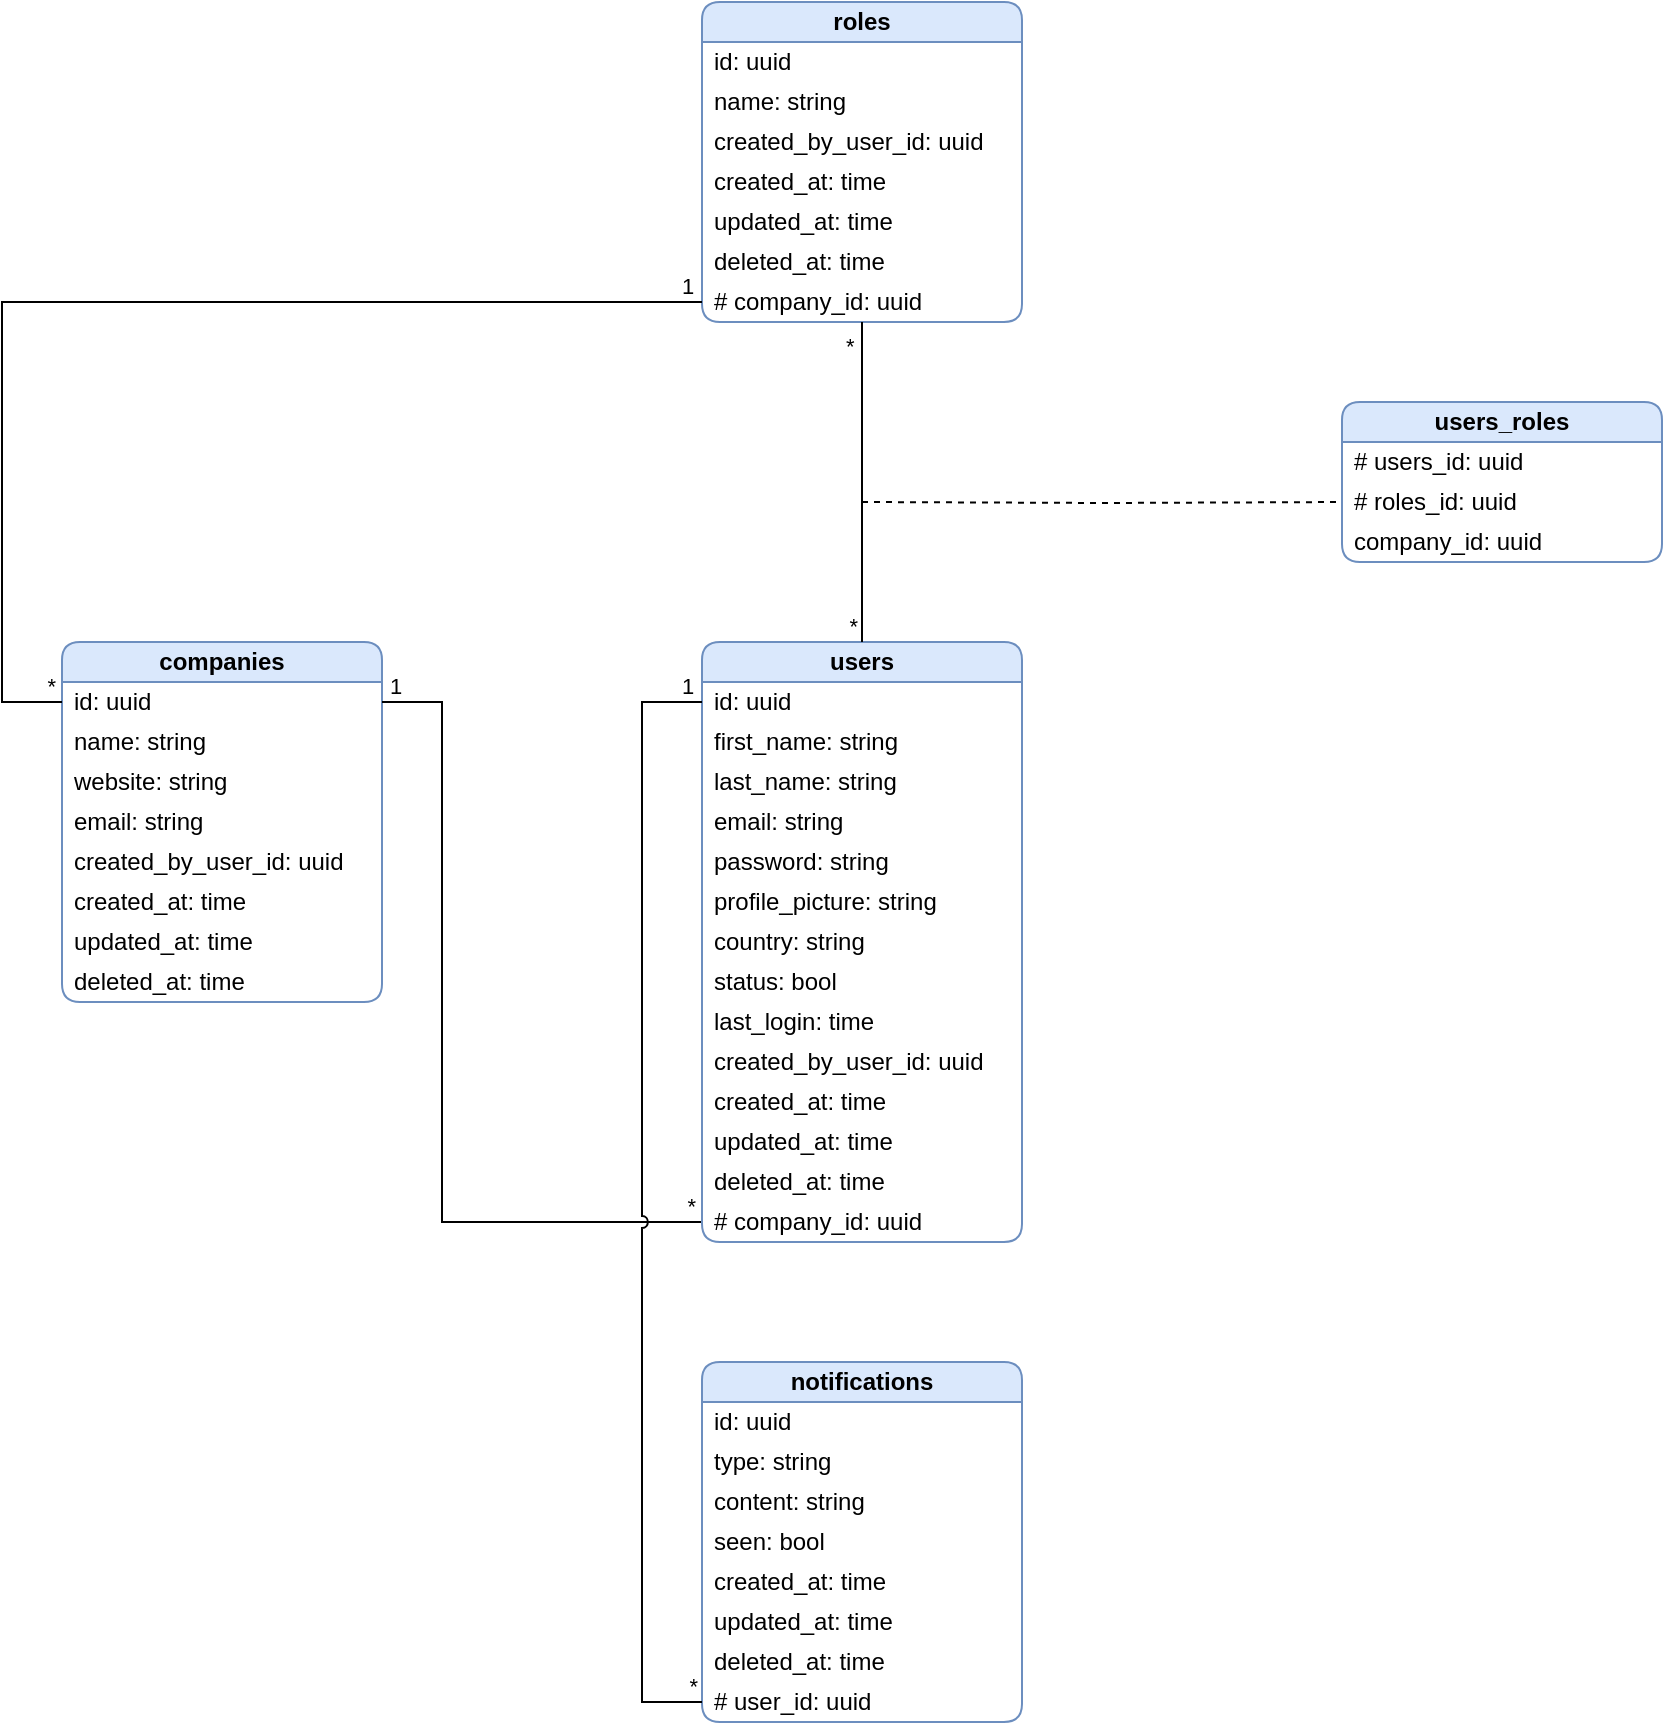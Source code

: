 <mxfile version="23.1.2" type="device">
  <diagram name="Page-1" id="X1ZO4iQBG_wNgyAGkJnJ">
    <mxGraphModel dx="1912" dy="1040" grid="1" gridSize="10" guides="1" tooltips="1" connect="1" arrows="1" fold="1" page="1" pageScale="1" pageWidth="850" pageHeight="1100" math="0" shadow="0">
      <root>
        <mxCell id="0" />
        <mxCell id="1" parent="0" />
        <mxCell id="E6VJmKw-fboT0CFN9NS0-1" value="&lt;b&gt;companies&lt;/b&gt;" style="swimlane;fontStyle=0;align=center;verticalAlign=middle;childLayout=stackLayout;horizontal=1;startSize=20;horizontalStack=0;resizeParent=1;resizeParentMax=0;resizeLast=0;collapsible=0;marginBottom=0;html=1;whiteSpace=wrap;rounded=1;fillColor=#dae8fc;strokeColor=#6c8ebf;" vertex="1" parent="1">
          <mxGeometry x="40" y="440" width="160" height="180" as="geometry" />
        </mxCell>
        <mxCell id="E6VJmKw-fboT0CFN9NS0-2" value="id: uuid" style="text;html=1;strokeColor=none;fillColor=none;align=left;verticalAlign=middle;spacingLeft=4;spacingRight=4;overflow=hidden;rotatable=0;points=[[0,0.5],[1,0.5]];portConstraint=eastwest;whiteSpace=wrap;" vertex="1" parent="E6VJmKw-fboT0CFN9NS0-1">
          <mxGeometry y="20" width="160" height="20" as="geometry" />
        </mxCell>
        <mxCell id="E6VJmKw-fboT0CFN9NS0-6" value="name: string" style="text;html=1;strokeColor=none;fillColor=none;align=left;verticalAlign=middle;spacingLeft=4;spacingRight=4;overflow=hidden;rotatable=0;points=[[0,0.5],[1,0.5]];portConstraint=eastwest;whiteSpace=wrap;" vertex="1" parent="E6VJmKw-fboT0CFN9NS0-1">
          <mxGeometry y="40" width="160" height="20" as="geometry" />
        </mxCell>
        <mxCell id="E6VJmKw-fboT0CFN9NS0-7" value="website: string" style="text;html=1;strokeColor=none;fillColor=none;align=left;verticalAlign=middle;spacingLeft=4;spacingRight=4;overflow=hidden;rotatable=0;points=[[0,0.5],[1,0.5]];portConstraint=eastwest;whiteSpace=wrap;" vertex="1" parent="E6VJmKw-fboT0CFN9NS0-1">
          <mxGeometry y="60" width="160" height="20" as="geometry" />
        </mxCell>
        <mxCell id="E6VJmKw-fboT0CFN9NS0-8" value="email: string" style="text;html=1;strokeColor=none;fillColor=none;align=left;verticalAlign=middle;spacingLeft=4;spacingRight=4;overflow=hidden;rotatable=0;points=[[0,0.5],[1,0.5]];portConstraint=eastwest;whiteSpace=wrap;" vertex="1" parent="E6VJmKw-fboT0CFN9NS0-1">
          <mxGeometry y="80" width="160" height="20" as="geometry" />
        </mxCell>
        <mxCell id="E6VJmKw-fboT0CFN9NS0-9" value="created_by_user_id: uuid" style="text;html=1;strokeColor=none;fillColor=none;align=left;verticalAlign=middle;spacingLeft=4;spacingRight=4;overflow=hidden;rotatable=0;points=[[0,0.5],[1,0.5]];portConstraint=eastwest;whiteSpace=wrap;" vertex="1" parent="E6VJmKw-fboT0CFN9NS0-1">
          <mxGeometry y="100" width="160" height="20" as="geometry" />
        </mxCell>
        <mxCell id="E6VJmKw-fboT0CFN9NS0-10" value="created_at:&amp;nbsp;time" style="text;html=1;strokeColor=none;fillColor=none;align=left;verticalAlign=middle;spacingLeft=4;spacingRight=4;overflow=hidden;rotatable=0;points=[[0,0.5],[1,0.5]];portConstraint=eastwest;whiteSpace=wrap;" vertex="1" parent="E6VJmKw-fboT0CFN9NS0-1">
          <mxGeometry y="120" width="160" height="20" as="geometry" />
        </mxCell>
        <mxCell id="E6VJmKw-fboT0CFN9NS0-11" value="updated_at:&amp;nbsp;time" style="text;html=1;strokeColor=none;fillColor=none;align=left;verticalAlign=middle;spacingLeft=4;spacingRight=4;overflow=hidden;rotatable=0;points=[[0,0.5],[1,0.5]];portConstraint=eastwest;whiteSpace=wrap;" vertex="1" parent="E6VJmKw-fboT0CFN9NS0-1">
          <mxGeometry y="140" width="160" height="20" as="geometry" />
        </mxCell>
        <mxCell id="E6VJmKw-fboT0CFN9NS0-12" value="deleted_at:&amp;nbsp;time" style="text;html=1;strokeColor=none;fillColor=none;align=left;verticalAlign=middle;spacingLeft=4;spacingRight=4;overflow=hidden;rotatable=0;points=[[0,0.5],[1,0.5]];portConstraint=eastwest;whiteSpace=wrap;" vertex="1" parent="E6VJmKw-fboT0CFN9NS0-1">
          <mxGeometry y="160" width="160" height="20" as="geometry" />
        </mxCell>
        <mxCell id="E6VJmKw-fboT0CFN9NS0-3" value="" style="endArrow=none;html=1;edgeStyle=orthogonalEdgeStyle;rounded=0;entryX=0;entryY=0.5;entryDx=0;entryDy=0;exitX=1;exitY=0.5;exitDx=0;exitDy=0;jumpStyle=arc;" edge="1" parent="1" source="E6VJmKw-fboT0CFN9NS0-2" target="E6VJmKw-fboT0CFN9NS0-35">
          <mxGeometry relative="1" as="geometry">
            <mxPoint x="220" y="400" as="sourcePoint" />
            <mxPoint x="320" y="660" as="targetPoint" />
            <Array as="points">
              <mxPoint x="230" y="470" />
              <mxPoint x="230" y="730" />
            </Array>
          </mxGeometry>
        </mxCell>
        <mxCell id="E6VJmKw-fboT0CFN9NS0-4" value="1" style="edgeLabel;resizable=0;html=1;align=left;verticalAlign=bottom;" connectable="0" vertex="1" parent="E6VJmKw-fboT0CFN9NS0-3">
          <mxGeometry x="-1" relative="1" as="geometry">
            <mxPoint x="2" as="offset" />
          </mxGeometry>
        </mxCell>
        <mxCell id="E6VJmKw-fboT0CFN9NS0-5" value="*" style="edgeLabel;resizable=0;html=1;align=right;verticalAlign=bottom;" connectable="0" vertex="1" parent="E6VJmKw-fboT0CFN9NS0-3">
          <mxGeometry x="1" relative="1" as="geometry">
            <mxPoint x="-3" as="offset" />
          </mxGeometry>
        </mxCell>
        <mxCell id="E6VJmKw-fboT0CFN9NS0-13" value="&lt;b&gt;users&lt;/b&gt;" style="swimlane;fontStyle=0;align=center;verticalAlign=middle;childLayout=stackLayout;horizontal=1;startSize=20;horizontalStack=0;resizeParent=1;resizeParentMax=0;resizeLast=0;collapsible=0;marginBottom=0;html=1;whiteSpace=wrap;rounded=1;fillColor=#dae8fc;strokeColor=#6c8ebf;" vertex="1" parent="1">
          <mxGeometry x="360" y="440" width="160" height="300" as="geometry" />
        </mxCell>
        <mxCell id="E6VJmKw-fboT0CFN9NS0-14" value="id: uuid" style="text;html=1;strokeColor=none;fillColor=none;align=left;verticalAlign=middle;spacingLeft=4;spacingRight=4;overflow=hidden;rotatable=0;points=[[0,0.5],[1,0.5]];portConstraint=eastwest;whiteSpace=wrap;" vertex="1" parent="E6VJmKw-fboT0CFN9NS0-13">
          <mxGeometry y="20" width="160" height="20" as="geometry" />
        </mxCell>
        <mxCell id="E6VJmKw-fboT0CFN9NS0-15" value="first_name: string" style="text;html=1;strokeColor=none;fillColor=none;align=left;verticalAlign=middle;spacingLeft=4;spacingRight=4;overflow=hidden;rotatable=0;points=[[0,0.5],[1,0.5]];portConstraint=eastwest;whiteSpace=wrap;" vertex="1" parent="E6VJmKw-fboT0CFN9NS0-13">
          <mxGeometry y="40" width="160" height="20" as="geometry" />
        </mxCell>
        <mxCell id="E6VJmKw-fboT0CFN9NS0-16" value="last_name: string" style="text;html=1;strokeColor=none;fillColor=none;align=left;verticalAlign=middle;spacingLeft=4;spacingRight=4;overflow=hidden;rotatable=0;points=[[0,0.5],[1,0.5]];portConstraint=eastwest;whiteSpace=wrap;" vertex="1" parent="E6VJmKw-fboT0CFN9NS0-13">
          <mxGeometry y="60" width="160" height="20" as="geometry" />
        </mxCell>
        <mxCell id="E6VJmKw-fboT0CFN9NS0-17" value="email: string" style="text;html=1;strokeColor=none;fillColor=none;align=left;verticalAlign=middle;spacingLeft=4;spacingRight=4;overflow=hidden;rotatable=0;points=[[0,0.5],[1,0.5]];portConstraint=eastwest;whiteSpace=wrap;" vertex="1" parent="E6VJmKw-fboT0CFN9NS0-13">
          <mxGeometry y="80" width="160" height="20" as="geometry" />
        </mxCell>
        <mxCell id="E6VJmKw-fboT0CFN9NS0-18" value="password: string" style="text;html=1;strokeColor=none;fillColor=none;align=left;verticalAlign=middle;spacingLeft=4;spacingRight=4;overflow=hidden;rotatable=0;points=[[0,0.5],[1,0.5]];portConstraint=eastwest;whiteSpace=wrap;" vertex="1" parent="E6VJmKw-fboT0CFN9NS0-13">
          <mxGeometry y="100" width="160" height="20" as="geometry" />
        </mxCell>
        <mxCell id="E6VJmKw-fboT0CFN9NS0-31" value="profile_picture: string" style="text;html=1;strokeColor=none;fillColor=none;align=left;verticalAlign=middle;spacingLeft=4;spacingRight=4;overflow=hidden;rotatable=0;points=[[0,0.5],[1,0.5]];portConstraint=eastwest;whiteSpace=wrap;" vertex="1" parent="E6VJmKw-fboT0CFN9NS0-13">
          <mxGeometry y="120" width="160" height="20" as="geometry" />
        </mxCell>
        <mxCell id="E6VJmKw-fboT0CFN9NS0-32" value="country: string" style="text;html=1;strokeColor=none;fillColor=none;align=left;verticalAlign=middle;spacingLeft=4;spacingRight=4;overflow=hidden;rotatable=0;points=[[0,0.5],[1,0.5]];portConstraint=eastwest;whiteSpace=wrap;" vertex="1" parent="E6VJmKw-fboT0CFN9NS0-13">
          <mxGeometry y="140" width="160" height="20" as="geometry" />
        </mxCell>
        <mxCell id="E6VJmKw-fboT0CFN9NS0-33" value="status: bool" style="text;html=1;strokeColor=none;fillColor=none;align=left;verticalAlign=middle;spacingLeft=4;spacingRight=4;overflow=hidden;rotatable=0;points=[[0,0.5],[1,0.5]];portConstraint=eastwest;whiteSpace=wrap;" vertex="1" parent="E6VJmKw-fboT0CFN9NS0-13">
          <mxGeometry y="160" width="160" height="20" as="geometry" />
        </mxCell>
        <mxCell id="E6VJmKw-fboT0CFN9NS0-34" value="last_login:&amp;nbsp;time" style="text;html=1;strokeColor=none;fillColor=none;align=left;verticalAlign=middle;spacingLeft=4;spacingRight=4;overflow=hidden;rotatable=0;points=[[0,0.5],[1,0.5]];portConstraint=eastwest;whiteSpace=wrap;" vertex="1" parent="E6VJmKw-fboT0CFN9NS0-13">
          <mxGeometry y="180" width="160" height="20" as="geometry" />
        </mxCell>
        <mxCell id="E6VJmKw-fboT0CFN9NS0-36" value="created_by_user_id: uuid" style="text;html=1;strokeColor=none;fillColor=none;align=left;verticalAlign=middle;spacingLeft=4;spacingRight=4;overflow=hidden;rotatable=0;points=[[0,0.5],[1,0.5]];portConstraint=eastwest;whiteSpace=wrap;" vertex="1" parent="E6VJmKw-fboT0CFN9NS0-13">
          <mxGeometry y="200" width="160" height="20" as="geometry" />
        </mxCell>
        <mxCell id="E6VJmKw-fboT0CFN9NS0-19" value="created_at:&amp;nbsp;time" style="text;html=1;strokeColor=none;fillColor=none;align=left;verticalAlign=middle;spacingLeft=4;spacingRight=4;overflow=hidden;rotatable=0;points=[[0,0.5],[1,0.5]];portConstraint=eastwest;whiteSpace=wrap;" vertex="1" parent="E6VJmKw-fboT0CFN9NS0-13">
          <mxGeometry y="220" width="160" height="20" as="geometry" />
        </mxCell>
        <mxCell id="E6VJmKw-fboT0CFN9NS0-20" value="updated_at:&amp;nbsp;time" style="text;html=1;strokeColor=none;fillColor=none;align=left;verticalAlign=middle;spacingLeft=4;spacingRight=4;overflow=hidden;rotatable=0;points=[[0,0.5],[1,0.5]];portConstraint=eastwest;whiteSpace=wrap;" vertex="1" parent="E6VJmKw-fboT0CFN9NS0-13">
          <mxGeometry y="240" width="160" height="20" as="geometry" />
        </mxCell>
        <mxCell id="E6VJmKw-fboT0CFN9NS0-21" value="deleted_at:&amp;nbsp;time" style="text;html=1;strokeColor=none;fillColor=none;align=left;verticalAlign=middle;spacingLeft=4;spacingRight=4;overflow=hidden;rotatable=0;points=[[0,0.5],[1,0.5]];portConstraint=eastwest;whiteSpace=wrap;" vertex="1" parent="E6VJmKw-fboT0CFN9NS0-13">
          <mxGeometry y="260" width="160" height="20" as="geometry" />
        </mxCell>
        <mxCell id="E6VJmKw-fboT0CFN9NS0-35" value="# company_id:&amp;nbsp;uuid" style="text;html=1;strokeColor=none;fillColor=none;align=left;verticalAlign=middle;spacingLeft=4;spacingRight=4;overflow=hidden;rotatable=0;points=[[0,0.5],[1,0.5]];portConstraint=eastwest;whiteSpace=wrap;" vertex="1" parent="E6VJmKw-fboT0CFN9NS0-13">
          <mxGeometry y="280" width="160" height="20" as="geometry" />
        </mxCell>
        <mxCell id="E6VJmKw-fboT0CFN9NS0-22" value="&lt;b&gt;roles&lt;/b&gt;" style="swimlane;fontStyle=0;align=center;verticalAlign=middle;childLayout=stackLayout;horizontal=1;startSize=20;horizontalStack=0;resizeParent=1;resizeParentMax=0;resizeLast=0;collapsible=0;marginBottom=0;html=1;whiteSpace=wrap;rounded=1;fillColor=#dae8fc;strokeColor=#6c8ebf;" vertex="1" parent="1">
          <mxGeometry x="360" y="120" width="160" height="160" as="geometry" />
        </mxCell>
        <mxCell id="E6VJmKw-fboT0CFN9NS0-23" value="id: uuid" style="text;html=1;strokeColor=none;fillColor=none;align=left;verticalAlign=middle;spacingLeft=4;spacingRight=4;overflow=hidden;rotatable=0;points=[[0,0.5],[1,0.5]];portConstraint=eastwest;whiteSpace=wrap;" vertex="1" parent="E6VJmKw-fboT0CFN9NS0-22">
          <mxGeometry y="20" width="160" height="20" as="geometry" />
        </mxCell>
        <mxCell id="E6VJmKw-fboT0CFN9NS0-24" value="name: string" style="text;html=1;strokeColor=none;fillColor=none;align=left;verticalAlign=middle;spacingLeft=4;spacingRight=4;overflow=hidden;rotatable=0;points=[[0,0.5],[1,0.5]];portConstraint=eastwest;whiteSpace=wrap;" vertex="1" parent="E6VJmKw-fboT0CFN9NS0-22">
          <mxGeometry y="40" width="160" height="20" as="geometry" />
        </mxCell>
        <mxCell id="E6VJmKw-fboT0CFN9NS0-27" value="created_by_user_id: uuid" style="text;html=1;strokeColor=none;fillColor=none;align=left;verticalAlign=middle;spacingLeft=4;spacingRight=4;overflow=hidden;rotatable=0;points=[[0,0.5],[1,0.5]];portConstraint=eastwest;whiteSpace=wrap;" vertex="1" parent="E6VJmKw-fboT0CFN9NS0-22">
          <mxGeometry y="60" width="160" height="20" as="geometry" />
        </mxCell>
        <mxCell id="E6VJmKw-fboT0CFN9NS0-28" value="created_at:&amp;nbsp;time" style="text;html=1;strokeColor=none;fillColor=none;align=left;verticalAlign=middle;spacingLeft=4;spacingRight=4;overflow=hidden;rotatable=0;points=[[0,0.5],[1,0.5]];portConstraint=eastwest;whiteSpace=wrap;" vertex="1" parent="E6VJmKw-fboT0CFN9NS0-22">
          <mxGeometry y="80" width="160" height="20" as="geometry" />
        </mxCell>
        <mxCell id="E6VJmKw-fboT0CFN9NS0-29" value="updated_at:&amp;nbsp;time" style="text;html=1;strokeColor=none;fillColor=none;align=left;verticalAlign=middle;spacingLeft=4;spacingRight=4;overflow=hidden;rotatable=0;points=[[0,0.5],[1,0.5]];portConstraint=eastwest;whiteSpace=wrap;" vertex="1" parent="E6VJmKw-fboT0CFN9NS0-22">
          <mxGeometry y="100" width="160" height="20" as="geometry" />
        </mxCell>
        <mxCell id="E6VJmKw-fboT0CFN9NS0-30" value="deleted_at:&amp;nbsp;time" style="text;html=1;strokeColor=none;fillColor=none;align=left;verticalAlign=middle;spacingLeft=4;spacingRight=4;overflow=hidden;rotatable=0;points=[[0,0.5],[1,0.5]];portConstraint=eastwest;whiteSpace=wrap;" vertex="1" parent="E6VJmKw-fboT0CFN9NS0-22">
          <mxGeometry y="120" width="160" height="20" as="geometry" />
        </mxCell>
        <mxCell id="E6VJmKw-fboT0CFN9NS0-37" value="# company_id: uuid" style="text;html=1;strokeColor=none;fillColor=none;align=left;verticalAlign=middle;spacingLeft=4;spacingRight=4;overflow=hidden;rotatable=0;points=[[0,0.5],[1,0.5]];portConstraint=eastwest;whiteSpace=wrap;" vertex="1" parent="E6VJmKw-fboT0CFN9NS0-22">
          <mxGeometry y="140" width="160" height="20" as="geometry" />
        </mxCell>
        <mxCell id="E6VJmKw-fboT0CFN9NS0-38" value="&lt;b&gt;users_roles&lt;/b&gt;" style="swimlane;fontStyle=0;align=center;verticalAlign=middle;childLayout=stackLayout;horizontal=1;startSize=20;horizontalStack=0;resizeParent=1;resizeParentMax=0;resizeLast=0;collapsible=0;marginBottom=0;html=1;whiteSpace=wrap;rounded=1;fillColor=#dae8fc;strokeColor=#6c8ebf;" vertex="1" parent="1">
          <mxGeometry x="680" y="320" width="160" height="80" as="geometry" />
        </mxCell>
        <mxCell id="E6VJmKw-fboT0CFN9NS0-39" value="# users_id: uuid" style="text;html=1;strokeColor=none;fillColor=none;align=left;verticalAlign=middle;spacingLeft=4;spacingRight=4;overflow=hidden;rotatable=0;points=[[0,0.5],[1,0.5]];portConstraint=eastwest;whiteSpace=wrap;" vertex="1" parent="E6VJmKw-fboT0CFN9NS0-38">
          <mxGeometry y="20" width="160" height="20" as="geometry" />
        </mxCell>
        <mxCell id="E6VJmKw-fboT0CFN9NS0-40" value="# roles_id: uuid" style="text;html=1;strokeColor=none;fillColor=none;align=left;verticalAlign=middle;spacingLeft=4;spacingRight=4;overflow=hidden;rotatable=0;points=[[0,0.5],[1,0.5]];portConstraint=eastwest;whiteSpace=wrap;" vertex="1" parent="E6VJmKw-fboT0CFN9NS0-38">
          <mxGeometry y="40" width="160" height="20" as="geometry" />
        </mxCell>
        <mxCell id="E6VJmKw-fboT0CFN9NS0-41" value="company_id: uuid" style="text;html=1;strokeColor=none;fillColor=none;align=left;verticalAlign=middle;spacingLeft=4;spacingRight=4;overflow=hidden;rotatable=0;points=[[0,0.5],[1,0.5]];portConstraint=eastwest;whiteSpace=wrap;" vertex="1" parent="E6VJmKw-fboT0CFN9NS0-38">
          <mxGeometry y="60" width="160" height="20" as="geometry" />
        </mxCell>
        <mxCell id="E6VJmKw-fboT0CFN9NS0-61" value="&lt;b&gt;notifications&lt;/b&gt;" style="swimlane;fontStyle=0;align=center;verticalAlign=middle;childLayout=stackLayout;horizontal=1;startSize=20;horizontalStack=0;resizeParent=1;resizeParentMax=0;resizeLast=0;collapsible=0;marginBottom=0;html=1;whiteSpace=wrap;rounded=1;fillColor=#dae8fc;strokeColor=#6c8ebf;" vertex="1" parent="1">
          <mxGeometry x="360" y="800" width="160" height="180" as="geometry" />
        </mxCell>
        <mxCell id="E6VJmKw-fboT0CFN9NS0-62" value="id: uuid" style="text;html=1;strokeColor=none;fillColor=none;align=left;verticalAlign=middle;spacingLeft=4;spacingRight=4;overflow=hidden;rotatable=0;points=[[0,0.5],[1,0.5]];portConstraint=eastwest;whiteSpace=wrap;" vertex="1" parent="E6VJmKw-fboT0CFN9NS0-61">
          <mxGeometry y="20" width="160" height="20" as="geometry" />
        </mxCell>
        <mxCell id="E6VJmKw-fboT0CFN9NS0-63" value="type: string" style="text;html=1;strokeColor=none;fillColor=none;align=left;verticalAlign=middle;spacingLeft=4;spacingRight=4;overflow=hidden;rotatable=0;points=[[0,0.5],[1,0.5]];portConstraint=eastwest;whiteSpace=wrap;" vertex="1" parent="E6VJmKw-fboT0CFN9NS0-61">
          <mxGeometry y="40" width="160" height="20" as="geometry" />
        </mxCell>
        <mxCell id="E6VJmKw-fboT0CFN9NS0-69" value="content: string" style="text;html=1;strokeColor=none;fillColor=none;align=left;verticalAlign=middle;spacingLeft=4;spacingRight=4;overflow=hidden;rotatable=0;points=[[0,0.5],[1,0.5]];portConstraint=eastwest;whiteSpace=wrap;" vertex="1" parent="E6VJmKw-fboT0CFN9NS0-61">
          <mxGeometry y="60" width="160" height="20" as="geometry" />
        </mxCell>
        <mxCell id="E6VJmKw-fboT0CFN9NS0-65" value="seen: bool" style="text;html=1;strokeColor=none;fillColor=none;align=left;verticalAlign=middle;spacingLeft=4;spacingRight=4;overflow=hidden;rotatable=0;points=[[0,0.5],[1,0.5]];portConstraint=eastwest;whiteSpace=wrap;" vertex="1" parent="E6VJmKw-fboT0CFN9NS0-61">
          <mxGeometry y="80" width="160" height="20" as="geometry" />
        </mxCell>
        <mxCell id="E6VJmKw-fboT0CFN9NS0-66" value="created_at:&amp;nbsp;time" style="text;html=1;strokeColor=none;fillColor=none;align=left;verticalAlign=middle;spacingLeft=4;spacingRight=4;overflow=hidden;rotatable=0;points=[[0,0.5],[1,0.5]];portConstraint=eastwest;whiteSpace=wrap;" vertex="1" parent="E6VJmKw-fboT0CFN9NS0-61">
          <mxGeometry y="100" width="160" height="20" as="geometry" />
        </mxCell>
        <mxCell id="E6VJmKw-fboT0CFN9NS0-67" value="updated_at:&amp;nbsp;time" style="text;html=1;strokeColor=none;fillColor=none;align=left;verticalAlign=middle;spacingLeft=4;spacingRight=4;overflow=hidden;rotatable=0;points=[[0,0.5],[1,0.5]];portConstraint=eastwest;whiteSpace=wrap;" vertex="1" parent="E6VJmKw-fboT0CFN9NS0-61">
          <mxGeometry y="120" width="160" height="20" as="geometry" />
        </mxCell>
        <mxCell id="E6VJmKw-fboT0CFN9NS0-68" value="deleted_at:&amp;nbsp;time" style="text;html=1;strokeColor=none;fillColor=none;align=left;verticalAlign=middle;spacingLeft=4;spacingRight=4;overflow=hidden;rotatable=0;points=[[0,0.5],[1,0.5]];portConstraint=eastwest;whiteSpace=wrap;" vertex="1" parent="E6VJmKw-fboT0CFN9NS0-61">
          <mxGeometry y="140" width="160" height="20" as="geometry" />
        </mxCell>
        <mxCell id="E6VJmKw-fboT0CFN9NS0-64" value="# user_id: uuid" style="text;html=1;strokeColor=none;fillColor=none;align=left;verticalAlign=middle;spacingLeft=4;spacingRight=4;overflow=hidden;rotatable=0;points=[[0,0.5],[1,0.5]];portConstraint=eastwest;whiteSpace=wrap;" vertex="1" parent="E6VJmKw-fboT0CFN9NS0-61">
          <mxGeometry y="160" width="160" height="20" as="geometry" />
        </mxCell>
        <mxCell id="E6VJmKw-fboT0CFN9NS0-70" value="" style="endArrow=none;html=1;edgeStyle=orthogonalEdgeStyle;rounded=0;entryX=0;entryY=0.5;entryDx=0;entryDy=0;jumpStyle=arc;exitX=0;exitY=0.5;exitDx=0;exitDy=0;" edge="1" parent="1" source="E6VJmKw-fboT0CFN9NS0-14" target="E6VJmKw-fboT0CFN9NS0-64">
          <mxGeometry relative="1" as="geometry">
            <mxPoint x="200" y="730" as="sourcePoint" />
            <mxPoint x="370" y="660" as="targetPoint" />
            <Array as="points">
              <mxPoint x="330" y="470" />
              <mxPoint x="330" y="970" />
            </Array>
          </mxGeometry>
        </mxCell>
        <mxCell id="E6VJmKw-fboT0CFN9NS0-71" value="1" style="edgeLabel;resizable=0;html=1;align=left;verticalAlign=bottom;" connectable="0" vertex="1" parent="E6VJmKw-fboT0CFN9NS0-70">
          <mxGeometry x="-1" relative="1" as="geometry">
            <mxPoint x="-12" as="offset" />
          </mxGeometry>
        </mxCell>
        <mxCell id="E6VJmKw-fboT0CFN9NS0-72" value="*" style="edgeLabel;resizable=0;html=1;align=right;verticalAlign=bottom;" connectable="0" vertex="1" parent="E6VJmKw-fboT0CFN9NS0-70">
          <mxGeometry x="1" relative="1" as="geometry">
            <mxPoint x="-2" as="offset" />
          </mxGeometry>
        </mxCell>
        <mxCell id="E6VJmKw-fboT0CFN9NS0-73" value="" style="endArrow=none;html=1;edgeStyle=orthogonalEdgeStyle;rounded=0;entryX=0;entryY=0.5;entryDx=0;entryDy=0;jumpStyle=arc;exitX=0;exitY=0.5;exitDx=0;exitDy=0;" edge="1" parent="1" source="E6VJmKw-fboT0CFN9NS0-37" target="E6VJmKw-fboT0CFN9NS0-2">
          <mxGeometry relative="1" as="geometry">
            <mxPoint x="370" y="480" as="sourcePoint" />
            <mxPoint x="370" y="900" as="targetPoint" />
            <Array as="points">
              <mxPoint x="10" y="270" />
              <mxPoint x="10" y="470" />
            </Array>
          </mxGeometry>
        </mxCell>
        <mxCell id="E6VJmKw-fboT0CFN9NS0-74" value="1" style="edgeLabel;resizable=0;html=1;align=left;verticalAlign=bottom;" connectable="0" vertex="1" parent="E6VJmKw-fboT0CFN9NS0-73">
          <mxGeometry x="-1" relative="1" as="geometry">
            <mxPoint x="-12" as="offset" />
          </mxGeometry>
        </mxCell>
        <mxCell id="E6VJmKw-fboT0CFN9NS0-75" value="*" style="edgeLabel;resizable=0;html=1;align=right;verticalAlign=bottom;" connectable="0" vertex="1" parent="E6VJmKw-fboT0CFN9NS0-73">
          <mxGeometry x="1" relative="1" as="geometry">
            <mxPoint x="-3" as="offset" />
          </mxGeometry>
        </mxCell>
        <mxCell id="E6VJmKw-fboT0CFN9NS0-76" value="" style="endArrow=none;html=1;edgeStyle=orthogonalEdgeStyle;rounded=0;jumpStyle=arc;exitX=0.5;exitY=1.003;exitDx=0;exitDy=0;exitPerimeter=0;entryX=0.5;entryY=0;entryDx=0;entryDy=0;" edge="1" parent="1" source="E6VJmKw-fboT0CFN9NS0-37" target="E6VJmKw-fboT0CFN9NS0-13">
          <mxGeometry relative="1" as="geometry">
            <mxPoint x="670" y="490" as="sourcePoint" />
            <mxPoint x="660" y="720" as="targetPoint" />
            <Array as="points">
              <mxPoint x="440" y="420" />
              <mxPoint x="440" y="420" />
            </Array>
          </mxGeometry>
        </mxCell>
        <mxCell id="E6VJmKw-fboT0CFN9NS0-77" value="*" style="edgeLabel;resizable=0;html=1;align=left;verticalAlign=bottom;" connectable="0" vertex="1" parent="E6VJmKw-fboT0CFN9NS0-76">
          <mxGeometry x="-1" relative="1" as="geometry">
            <mxPoint x="-10" y="20" as="offset" />
          </mxGeometry>
        </mxCell>
        <mxCell id="E6VJmKw-fboT0CFN9NS0-78" value="*" style="edgeLabel;resizable=0;html=1;align=right;verticalAlign=bottom;" connectable="0" vertex="1" parent="E6VJmKw-fboT0CFN9NS0-76">
          <mxGeometry x="1" relative="1" as="geometry">
            <mxPoint x="-2" as="offset" />
          </mxGeometry>
        </mxCell>
        <mxCell id="E6VJmKw-fboT0CFN9NS0-79" value="" style="endArrow=none;html=1;edgeStyle=orthogonalEdgeStyle;rounded=0;dashed=1;entryX=0;entryY=0.5;entryDx=0;entryDy=0;" edge="1" parent="1" target="E6VJmKw-fboT0CFN9NS0-40">
          <mxGeometry relative="1" as="geometry">
            <mxPoint x="440" y="370" as="sourcePoint" />
            <mxPoint x="670" y="370" as="targetPoint" />
          </mxGeometry>
        </mxCell>
      </root>
    </mxGraphModel>
  </diagram>
</mxfile>
